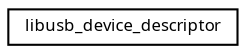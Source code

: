 digraph "Graphical Class Hierarchy"
{
  edge [fontname="Sans",fontsize="8",labelfontname="Sans",labelfontsize="8"];
  node [fontname="Sans",fontsize="8",shape=record];
  rankdir="LR";
  Node1 [label="libusb_device_descriptor",height=0.2,width=0.4,color="black", fillcolor="white", style="filled",URL="$structlibusb__device__descriptor.html"];
}
